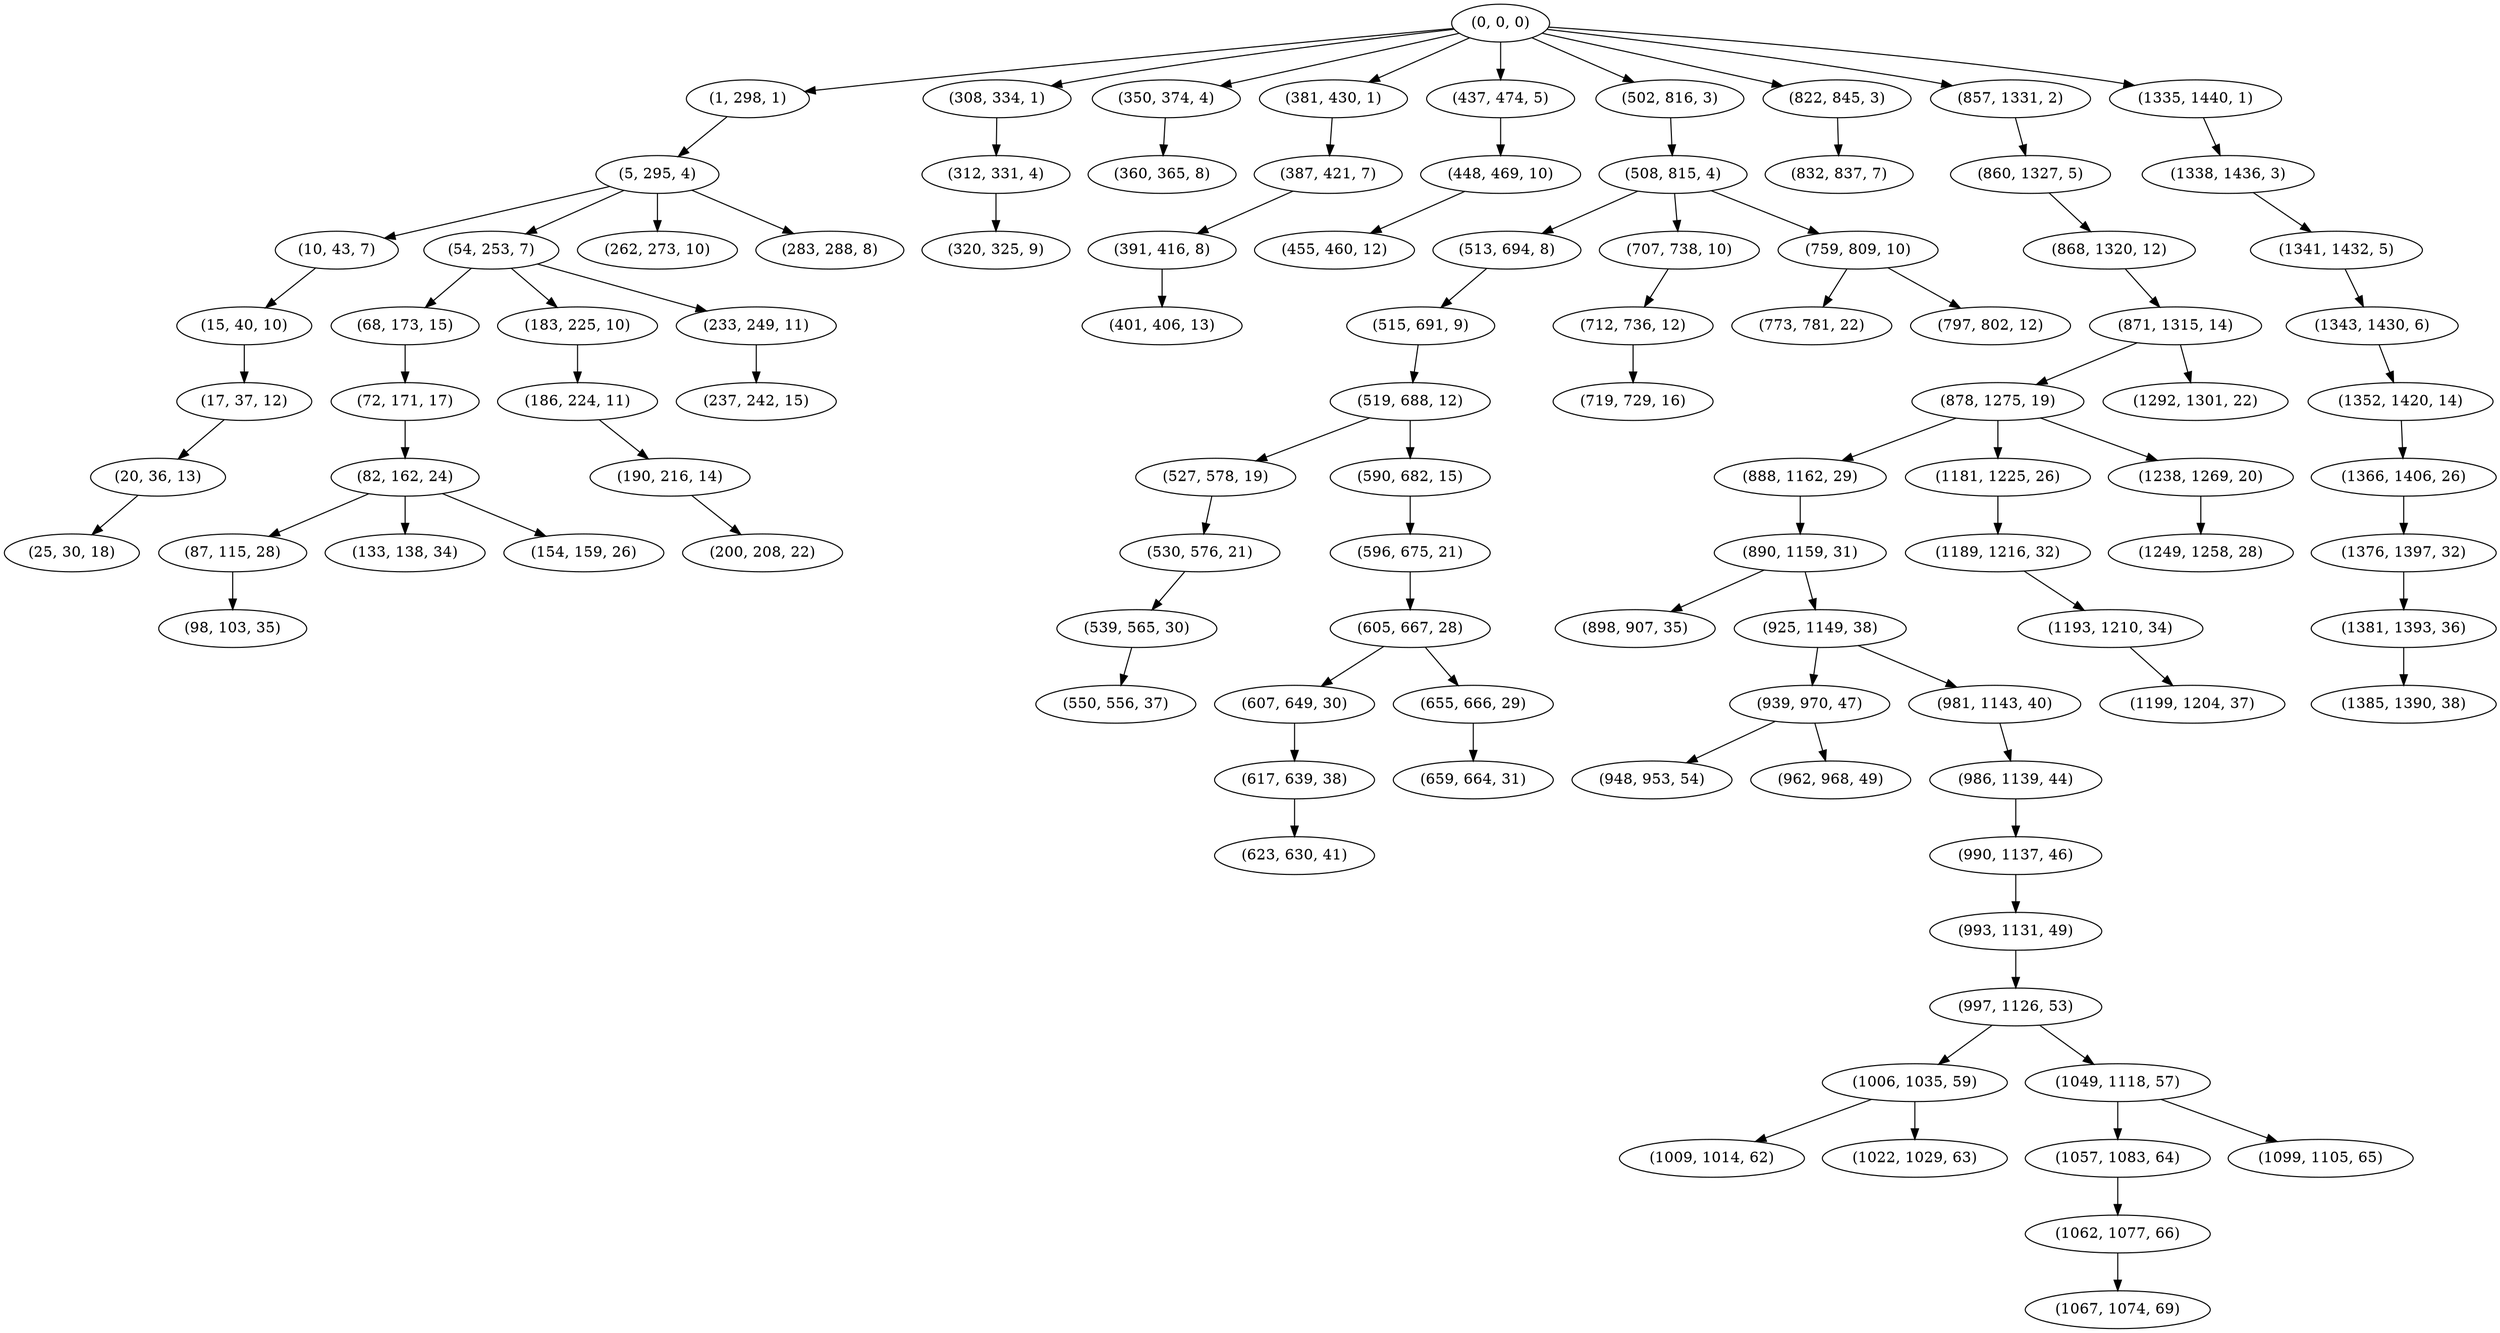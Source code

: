 digraph tree {
    "(0, 0, 0)";
    "(1, 298, 1)";
    "(5, 295, 4)";
    "(10, 43, 7)";
    "(15, 40, 10)";
    "(17, 37, 12)";
    "(20, 36, 13)";
    "(25, 30, 18)";
    "(54, 253, 7)";
    "(68, 173, 15)";
    "(72, 171, 17)";
    "(82, 162, 24)";
    "(87, 115, 28)";
    "(98, 103, 35)";
    "(133, 138, 34)";
    "(154, 159, 26)";
    "(183, 225, 10)";
    "(186, 224, 11)";
    "(190, 216, 14)";
    "(200, 208, 22)";
    "(233, 249, 11)";
    "(237, 242, 15)";
    "(262, 273, 10)";
    "(283, 288, 8)";
    "(308, 334, 1)";
    "(312, 331, 4)";
    "(320, 325, 9)";
    "(350, 374, 4)";
    "(360, 365, 8)";
    "(381, 430, 1)";
    "(387, 421, 7)";
    "(391, 416, 8)";
    "(401, 406, 13)";
    "(437, 474, 5)";
    "(448, 469, 10)";
    "(455, 460, 12)";
    "(502, 816, 3)";
    "(508, 815, 4)";
    "(513, 694, 8)";
    "(515, 691, 9)";
    "(519, 688, 12)";
    "(527, 578, 19)";
    "(530, 576, 21)";
    "(539, 565, 30)";
    "(550, 556, 37)";
    "(590, 682, 15)";
    "(596, 675, 21)";
    "(605, 667, 28)";
    "(607, 649, 30)";
    "(617, 639, 38)";
    "(623, 630, 41)";
    "(655, 666, 29)";
    "(659, 664, 31)";
    "(707, 738, 10)";
    "(712, 736, 12)";
    "(719, 729, 16)";
    "(759, 809, 10)";
    "(773, 781, 22)";
    "(797, 802, 12)";
    "(822, 845, 3)";
    "(832, 837, 7)";
    "(857, 1331, 2)";
    "(860, 1327, 5)";
    "(868, 1320, 12)";
    "(871, 1315, 14)";
    "(878, 1275, 19)";
    "(888, 1162, 29)";
    "(890, 1159, 31)";
    "(898, 907, 35)";
    "(925, 1149, 38)";
    "(939, 970, 47)";
    "(948, 953, 54)";
    "(962, 968, 49)";
    "(981, 1143, 40)";
    "(986, 1139, 44)";
    "(990, 1137, 46)";
    "(993, 1131, 49)";
    "(997, 1126, 53)";
    "(1006, 1035, 59)";
    "(1009, 1014, 62)";
    "(1022, 1029, 63)";
    "(1049, 1118, 57)";
    "(1057, 1083, 64)";
    "(1062, 1077, 66)";
    "(1067, 1074, 69)";
    "(1099, 1105, 65)";
    "(1181, 1225, 26)";
    "(1189, 1216, 32)";
    "(1193, 1210, 34)";
    "(1199, 1204, 37)";
    "(1238, 1269, 20)";
    "(1249, 1258, 28)";
    "(1292, 1301, 22)";
    "(1335, 1440, 1)";
    "(1338, 1436, 3)";
    "(1341, 1432, 5)";
    "(1343, 1430, 6)";
    "(1352, 1420, 14)";
    "(1366, 1406, 26)";
    "(1376, 1397, 32)";
    "(1381, 1393, 36)";
    "(1385, 1390, 38)";
    "(0, 0, 0)" -> "(1, 298, 1)";
    "(0, 0, 0)" -> "(308, 334, 1)";
    "(0, 0, 0)" -> "(350, 374, 4)";
    "(0, 0, 0)" -> "(381, 430, 1)";
    "(0, 0, 0)" -> "(437, 474, 5)";
    "(0, 0, 0)" -> "(502, 816, 3)";
    "(0, 0, 0)" -> "(822, 845, 3)";
    "(0, 0, 0)" -> "(857, 1331, 2)";
    "(0, 0, 0)" -> "(1335, 1440, 1)";
    "(1, 298, 1)" -> "(5, 295, 4)";
    "(5, 295, 4)" -> "(10, 43, 7)";
    "(5, 295, 4)" -> "(54, 253, 7)";
    "(5, 295, 4)" -> "(262, 273, 10)";
    "(5, 295, 4)" -> "(283, 288, 8)";
    "(10, 43, 7)" -> "(15, 40, 10)";
    "(15, 40, 10)" -> "(17, 37, 12)";
    "(17, 37, 12)" -> "(20, 36, 13)";
    "(20, 36, 13)" -> "(25, 30, 18)";
    "(54, 253, 7)" -> "(68, 173, 15)";
    "(54, 253, 7)" -> "(183, 225, 10)";
    "(54, 253, 7)" -> "(233, 249, 11)";
    "(68, 173, 15)" -> "(72, 171, 17)";
    "(72, 171, 17)" -> "(82, 162, 24)";
    "(82, 162, 24)" -> "(87, 115, 28)";
    "(82, 162, 24)" -> "(133, 138, 34)";
    "(82, 162, 24)" -> "(154, 159, 26)";
    "(87, 115, 28)" -> "(98, 103, 35)";
    "(183, 225, 10)" -> "(186, 224, 11)";
    "(186, 224, 11)" -> "(190, 216, 14)";
    "(190, 216, 14)" -> "(200, 208, 22)";
    "(233, 249, 11)" -> "(237, 242, 15)";
    "(308, 334, 1)" -> "(312, 331, 4)";
    "(312, 331, 4)" -> "(320, 325, 9)";
    "(350, 374, 4)" -> "(360, 365, 8)";
    "(381, 430, 1)" -> "(387, 421, 7)";
    "(387, 421, 7)" -> "(391, 416, 8)";
    "(391, 416, 8)" -> "(401, 406, 13)";
    "(437, 474, 5)" -> "(448, 469, 10)";
    "(448, 469, 10)" -> "(455, 460, 12)";
    "(502, 816, 3)" -> "(508, 815, 4)";
    "(508, 815, 4)" -> "(513, 694, 8)";
    "(508, 815, 4)" -> "(707, 738, 10)";
    "(508, 815, 4)" -> "(759, 809, 10)";
    "(513, 694, 8)" -> "(515, 691, 9)";
    "(515, 691, 9)" -> "(519, 688, 12)";
    "(519, 688, 12)" -> "(527, 578, 19)";
    "(519, 688, 12)" -> "(590, 682, 15)";
    "(527, 578, 19)" -> "(530, 576, 21)";
    "(530, 576, 21)" -> "(539, 565, 30)";
    "(539, 565, 30)" -> "(550, 556, 37)";
    "(590, 682, 15)" -> "(596, 675, 21)";
    "(596, 675, 21)" -> "(605, 667, 28)";
    "(605, 667, 28)" -> "(607, 649, 30)";
    "(605, 667, 28)" -> "(655, 666, 29)";
    "(607, 649, 30)" -> "(617, 639, 38)";
    "(617, 639, 38)" -> "(623, 630, 41)";
    "(655, 666, 29)" -> "(659, 664, 31)";
    "(707, 738, 10)" -> "(712, 736, 12)";
    "(712, 736, 12)" -> "(719, 729, 16)";
    "(759, 809, 10)" -> "(773, 781, 22)";
    "(759, 809, 10)" -> "(797, 802, 12)";
    "(822, 845, 3)" -> "(832, 837, 7)";
    "(857, 1331, 2)" -> "(860, 1327, 5)";
    "(860, 1327, 5)" -> "(868, 1320, 12)";
    "(868, 1320, 12)" -> "(871, 1315, 14)";
    "(871, 1315, 14)" -> "(878, 1275, 19)";
    "(871, 1315, 14)" -> "(1292, 1301, 22)";
    "(878, 1275, 19)" -> "(888, 1162, 29)";
    "(878, 1275, 19)" -> "(1181, 1225, 26)";
    "(878, 1275, 19)" -> "(1238, 1269, 20)";
    "(888, 1162, 29)" -> "(890, 1159, 31)";
    "(890, 1159, 31)" -> "(898, 907, 35)";
    "(890, 1159, 31)" -> "(925, 1149, 38)";
    "(925, 1149, 38)" -> "(939, 970, 47)";
    "(925, 1149, 38)" -> "(981, 1143, 40)";
    "(939, 970, 47)" -> "(948, 953, 54)";
    "(939, 970, 47)" -> "(962, 968, 49)";
    "(981, 1143, 40)" -> "(986, 1139, 44)";
    "(986, 1139, 44)" -> "(990, 1137, 46)";
    "(990, 1137, 46)" -> "(993, 1131, 49)";
    "(993, 1131, 49)" -> "(997, 1126, 53)";
    "(997, 1126, 53)" -> "(1006, 1035, 59)";
    "(997, 1126, 53)" -> "(1049, 1118, 57)";
    "(1006, 1035, 59)" -> "(1009, 1014, 62)";
    "(1006, 1035, 59)" -> "(1022, 1029, 63)";
    "(1049, 1118, 57)" -> "(1057, 1083, 64)";
    "(1049, 1118, 57)" -> "(1099, 1105, 65)";
    "(1057, 1083, 64)" -> "(1062, 1077, 66)";
    "(1062, 1077, 66)" -> "(1067, 1074, 69)";
    "(1181, 1225, 26)" -> "(1189, 1216, 32)";
    "(1189, 1216, 32)" -> "(1193, 1210, 34)";
    "(1193, 1210, 34)" -> "(1199, 1204, 37)";
    "(1238, 1269, 20)" -> "(1249, 1258, 28)";
    "(1335, 1440, 1)" -> "(1338, 1436, 3)";
    "(1338, 1436, 3)" -> "(1341, 1432, 5)";
    "(1341, 1432, 5)" -> "(1343, 1430, 6)";
    "(1343, 1430, 6)" -> "(1352, 1420, 14)";
    "(1352, 1420, 14)" -> "(1366, 1406, 26)";
    "(1366, 1406, 26)" -> "(1376, 1397, 32)";
    "(1376, 1397, 32)" -> "(1381, 1393, 36)";
    "(1381, 1393, 36)" -> "(1385, 1390, 38)";
}

